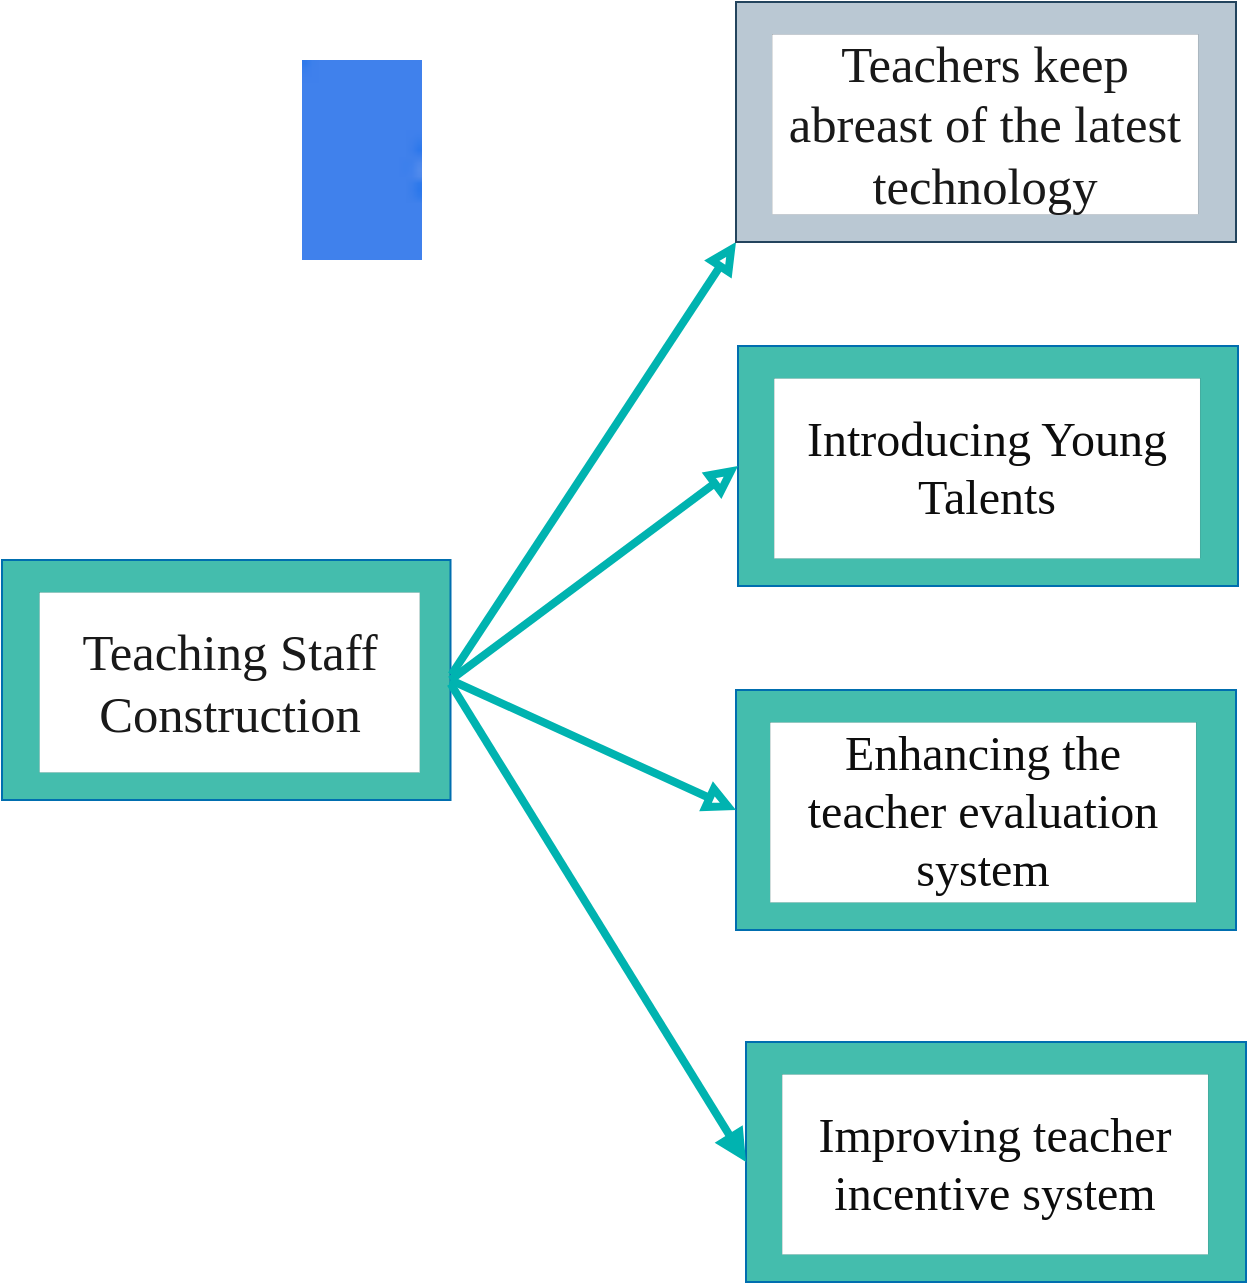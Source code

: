 <mxfile version="24.3.1" type="github">
  <diagram name="第 1 页" id="WYUqytFwdAxN1iY-FAh6">
    <mxGraphModel dx="466" dy="253" grid="1" gridSize="10" guides="1" tooltips="1" connect="1" arrows="1" fold="1" page="1" pageScale="1" pageWidth="827" pageHeight="1169" math="1" shadow="0">
      <root>
        <mxCell id="0" />
        <mxCell id="1" parent="0" />
        <mxCell id="gn2qPk5vGtG-HXq8aa3K-8" value="" style="group" vertex="1" connectable="0" parent="1">
          <mxGeometry x="40" y="390" width="224.249" height="120" as="geometry" />
        </mxCell>
        <mxCell id="gn2qPk5vGtG-HXq8aa3K-4" value="" style="rounded=0;whiteSpace=wrap;html=1;fillColor=#44bdad;strokeColor=#006EAF;fontColor=#ffffff;" vertex="1" parent="gn2qPk5vGtG-HXq8aa3K-8">
          <mxGeometry width="224.249" height="120" as="geometry" />
        </mxCell>
        <mxCell id="gn2qPk5vGtG-HXq8aa3K-5" value="&lt;span style=&quot;color: rgb(25, 25, 25); font-family: &amp;quot;Times New Roman&amp;quot;; font-size: 25.333px; white-space-collapse: preserve; background-color: rgb(255, 255, 255);&quot;&gt;Teaching Staff Construction&lt;/span&gt;" style="rounded=0;whiteSpace=wrap;html=1;strokeColor=#000000;strokeWidth=0;" vertex="1" parent="gn2qPk5vGtG-HXq8aa3K-8">
          <mxGeometry x="18.525" y="16" width="190.124" height="90" as="geometry" />
        </mxCell>
        <mxCell id="gn2qPk5vGtG-HXq8aa3K-9" value="" style="endArrow=block;html=1;rounded=0;fillColor=#fdff00;strokeColor=#00b3b0;entryX=0;entryY=1;entryDx=0;entryDy=0;exitX=1.002;exitY=0.478;exitDx=0;exitDy=0;strokeWidth=4;endFill=0;exitPerimeter=0;" edge="1" parent="1" source="gn2qPk5vGtG-HXq8aa3K-4" target="gn2qPk5vGtG-HXq8aa3K-13">
          <mxGeometry width="50" height="50" relative="1" as="geometry">
            <mxPoint x="373.25" y="290" as="sourcePoint" />
            <mxPoint x="440" y="250" as="targetPoint" />
          </mxGeometry>
        </mxCell>
        <mxCell id="gn2qPk5vGtG-HXq8aa3K-12" value="" style="group;fillColor=#fa6800;fontColor=#000000;strokeColor=#C73500;" vertex="1" connectable="0" parent="1">
          <mxGeometry x="407" y="111" width="250" height="120" as="geometry" />
        </mxCell>
        <mxCell id="gn2qPk5vGtG-HXq8aa3K-13" value="" style="rounded=0;whiteSpace=wrap;html=1;fillColor=#bac8d3;strokeColor=#23445d;" vertex="1" parent="gn2qPk5vGtG-HXq8aa3K-12">
          <mxGeometry width="250" height="120" as="geometry" />
        </mxCell>
        <mxCell id="gn2qPk5vGtG-HXq8aa3K-14" value="&lt;font face=&quot;Times New Roman&quot; color=&quot;#191919&quot;&gt;&lt;span style=&quot;font-size: 25.333px; white-space-collapse: preserve; background-color: rgb(255, 255, 255);&quot;&gt;Teachers keep abreast of the latest technology&lt;/span&gt;&lt;/font&gt;" style="rounded=0;whiteSpace=wrap;html=1;strokeColor=#000000;strokeWidth=0;" vertex="1" parent="gn2qPk5vGtG-HXq8aa3K-12">
          <mxGeometry x="17.808" y="16" width="212.962" height="90" as="geometry" />
        </mxCell>
        <mxCell id="gn2qPk5vGtG-HXq8aa3K-15" value="" style="group" vertex="1" connectable="0" parent="1">
          <mxGeometry x="408" y="283" width="250" height="120" as="geometry" />
        </mxCell>
        <mxCell id="gn2qPk5vGtG-HXq8aa3K-16" value="" style="rounded=0;whiteSpace=wrap;html=1;fillColor=#44bdad;strokeColor=#006EAF;fontColor=#ffffff;" vertex="1" parent="gn2qPk5vGtG-HXq8aa3K-15">
          <mxGeometry width="250" height="120" as="geometry" />
        </mxCell>
        <mxCell id="gn2qPk5vGtG-HXq8aa3K-17" value="&lt;span style=&quot;color: rgb(13, 13, 13); text-align: start; white-space-collapse: preserve; background-color: rgb(255, 255, 255);&quot;&gt;&lt;font style=&quot;font-size: 24px;&quot; face=&quot;Times New Roman&quot;&gt;Introducing Young Talents&lt;/font&gt;&lt;/span&gt;" style="rounded=0;whiteSpace=wrap;html=1;strokeColor=#000000;strokeWidth=0;" vertex="1" parent="gn2qPk5vGtG-HXq8aa3K-15">
          <mxGeometry x="17.808" y="16" width="212.962" height="90" as="geometry" />
        </mxCell>
        <mxCell id="gn2qPk5vGtG-HXq8aa3K-18" value="" style="group" vertex="1" connectable="0" parent="1">
          <mxGeometry x="407" y="455" width="250" height="120" as="geometry" />
        </mxCell>
        <mxCell id="gn2qPk5vGtG-HXq8aa3K-19" value="" style="rounded=0;whiteSpace=wrap;html=1;fillColor=#44bdad;strokeColor=#006EAF;fontColor=#ffffff;" vertex="1" parent="gn2qPk5vGtG-HXq8aa3K-18">
          <mxGeometry width="250" height="120" as="geometry" />
        </mxCell>
        <mxCell id="gn2qPk5vGtG-HXq8aa3K-20" value="&lt;span style=&quot;color: rgb(13, 13, 13); text-align: start; white-space-collapse: preserve; background-color: rgb(255, 255, 255);&quot;&gt;&lt;font style=&quot;font-size: 24px;&quot; face=&quot;Times New Roman&quot;&gt;Enhancing the teacher evaluation system&lt;/font&gt;&lt;/span&gt;" style="rounded=0;whiteSpace=wrap;html=1;strokeColor=#000000;strokeWidth=0;" vertex="1" parent="gn2qPk5vGtG-HXq8aa3K-18">
          <mxGeometry x="16.808" y="16" width="212.962" height="90" as="geometry" />
        </mxCell>
        <mxCell id="gn2qPk5vGtG-HXq8aa3K-21" value="" style="group" vertex="1" connectable="0" parent="1">
          <mxGeometry x="412" y="631" width="250" height="120" as="geometry" />
        </mxCell>
        <mxCell id="gn2qPk5vGtG-HXq8aa3K-22" value="" style="rounded=0;whiteSpace=wrap;html=1;fillColor=#44bdad;strokeColor=#006EAF;fontColor=#ffffff;" vertex="1" parent="gn2qPk5vGtG-HXq8aa3K-21">
          <mxGeometry width="250" height="120" as="geometry" />
        </mxCell>
        <mxCell id="gn2qPk5vGtG-HXq8aa3K-23" value="&lt;span style=&quot;color: rgb(13, 13, 13); text-align: start; white-space-collapse: preserve; background-color: rgb(255, 255, 255);&quot;&gt;&lt;font style=&quot;font-size: 24px;&quot; face=&quot;Times New Roman&quot;&gt;Improving teacher incentive system&lt;/font&gt;&lt;/span&gt;" style="rounded=0;whiteSpace=wrap;html=1;strokeColor=#000000;strokeWidth=0;" vertex="1" parent="gn2qPk5vGtG-HXq8aa3K-21">
          <mxGeometry x="17.808" y="16" width="212.962" height="90" as="geometry" />
        </mxCell>
        <mxCell id="gn2qPk5vGtG-HXq8aa3K-24" value="" style="endArrow=block;html=1;rounded=0;fillColor=#fdff00;strokeColor=#00b3b0;entryX=0;entryY=0.5;entryDx=0;entryDy=0;strokeWidth=4;endFill=0;exitX=1;exitY=0.5;exitDx=0;exitDy=0;" edge="1" parent="1" source="gn2qPk5vGtG-HXq8aa3K-4" target="gn2qPk5vGtG-HXq8aa3K-16">
          <mxGeometry width="50" height="50" relative="1" as="geometry">
            <mxPoint x="260" y="440" as="sourcePoint" />
            <mxPoint x="422" y="280" as="targetPoint" />
          </mxGeometry>
        </mxCell>
        <mxCell id="gn2qPk5vGtG-HXq8aa3K-25" value="" style="endArrow=block;html=1;rounded=0;fillColor=#fdff00;strokeColor=#00b3b0;entryX=0;entryY=0.5;entryDx=0;entryDy=0;strokeWidth=4;endFill=0;exitX=1;exitY=0.5;exitDx=0;exitDy=0;" edge="1" parent="1" source="gn2qPk5vGtG-HXq8aa3K-4" target="gn2qPk5vGtG-HXq8aa3K-19">
          <mxGeometry width="50" height="50" relative="1" as="geometry">
            <mxPoint x="260" y="470" as="sourcePoint" />
            <mxPoint x="445" y="466.5" as="targetPoint" />
          </mxGeometry>
        </mxCell>
        <mxCell id="gn2qPk5vGtG-HXq8aa3K-26" value="" style="endArrow=block;html=1;rounded=0;fillColor=#fdff00;strokeColor=#00b3b0;entryX=0;entryY=0.5;entryDx=0;entryDy=0;exitX=1;exitY=0.515;exitDx=0;exitDy=0;exitPerimeter=0;strokeWidth=4;" edge="1" parent="1" source="gn2qPk5vGtG-HXq8aa3K-4" target="gn2qPk5vGtG-HXq8aa3K-22">
          <mxGeometry width="50" height="50" relative="1" as="geometry">
            <mxPoint x="240" y="570" as="sourcePoint" />
            <mxPoint x="430" y="610" as="targetPoint" />
          </mxGeometry>
        </mxCell>
        <mxCell id="gn2qPk5vGtG-HXq8aa3K-31" value="" style="shape=image;verticalLabelPosition=bottom;labelBackgroundColor=default;verticalAlign=top;aspect=fixed;imageAspect=0;image=data:image/png,iVBORw0KGgoAAAANSUhEUgAAABIAAAAeCAYAAAAhDE4sAAAAqUlEQVRIDe2UOw4CMQxEcyDQSogGdsOCKBEFt+GnJLsNSBzV5gyDXLimmFSwReQ0fhqPP6G5CGIRbAelXlglRV84iIkIm1IJxJbk+cE/bJxA38fjBz2yreiygi4tZsHyLjyoTYL5uQKoLwJTRZUWbeEHxeFBemSg3ag4vd6cIlv0/ag4PklFBmqzoLmSHhlonQSzGl3rsmBxq6DIDyLVfodYnEB/eSF9BD7FlqJ26HyDNwAAAABJRU5ErkJggg==;" vertex="1" parent="1">
          <mxGeometry x="190" y="140" width="60" height="100" as="geometry" />
        </mxCell>
      </root>
    </mxGraphModel>
  </diagram>
</mxfile>
